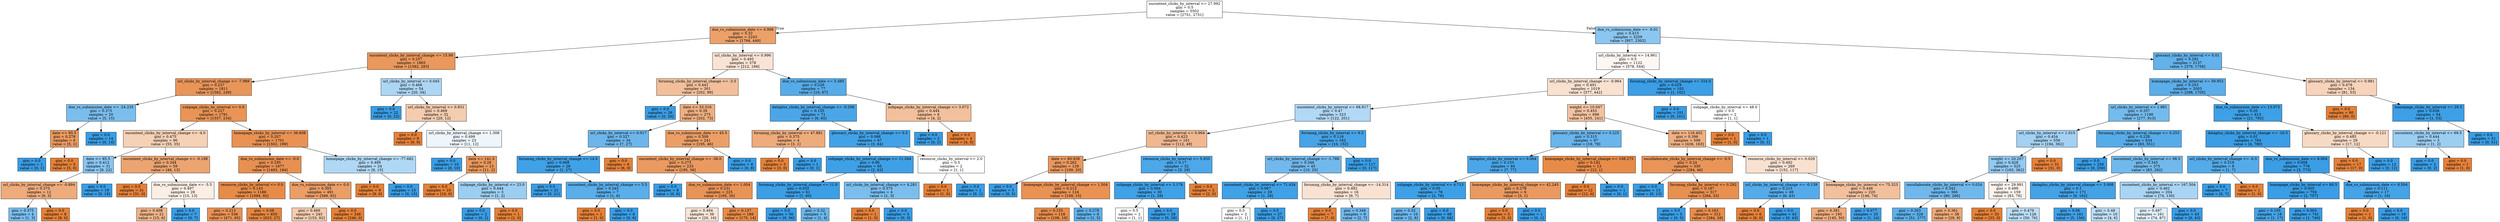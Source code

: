 digraph Tree {
node [shape=box, style="filled", color="black"] ;
0 [label="oucontent_clicks_by_interval <= 27.992\ngini = 0.5\nsamples = 5502\nvalue = [2751, 2751]", fillcolor="#e5813900"] ;
1 [label="due_vs_submission_date <= 0.998\ngini = 0.32\nsamples = 2243\nvalue = [1794, 449]", fillcolor="#e58139bf"] ;
0 -> 1 [labeldistance=2.5, labelangle=45, headlabel="True"] ;
2 [label="oucontent_clicks_by_interval_change <= 15.99\ngini = 0.257\nsamples = 1865\nvalue = [1582, 283]", fillcolor="#e58139d1"] ;
1 -> 2 ;
3 [label="url_clicks_by_interval_change <= -7.988\ngini = 0.237\nsamples = 1811\nvalue = [1562, 249]", fillcolor="#e58139d6"] ;
2 -> 3 ;
4 [label="due_vs_submission_date <= -24.235\ngini = 0.375\nsamples = 20\nvalue = [5, 15]", fillcolor="#399de5aa"] ;
3 -> 4 ;
5 [label="date <= 85.5\ngini = 0.278\nsamples = 6\nvalue = [5, 1]", fillcolor="#e58139cc"] ;
4 -> 5 ;
6 [label="gini = 0.0\nsamples = 1\nvalue = [0, 1]", fillcolor="#399de5ff"] ;
5 -> 6 ;
7 [label="gini = 0.0\nsamples = 5\nvalue = [5, 0]", fillcolor="#e58139ff"] ;
5 -> 7 ;
8 [label="gini = 0.0\nsamples = 14\nvalue = [0, 14]", fillcolor="#399de5ff"] ;
4 -> 8 ;
9 [label="subpage_clicks_by_interval <= 0.0\ngini = 0.227\nsamples = 1791\nvalue = [1557, 234]", fillcolor="#e58139d9"] ;
3 -> 9 ;
10 [label="oucontent_clicks_by_interval_change <= -4.0\ngini = 0.475\nsamples = 90\nvalue = [55, 35]", fillcolor="#e581395d"] ;
9 -> 10 ;
11 [label="date <= 85.5\ngini = 0.412\nsamples = 31\nvalue = [9, 22]", fillcolor="#399de597"] ;
10 -> 11 ;
12 [label="url_clicks_by_interval_change <= -0.894\ngini = 0.375\nsamples = 12\nvalue = [9, 3]", fillcolor="#e58139aa"] ;
11 -> 12 ;
13 [label="gini = 0.375\nsamples = 4\nvalue = [1, 3]", fillcolor="#399de5aa"] ;
12 -> 13 ;
14 [label="gini = 0.0\nsamples = 8\nvalue = [8, 0]", fillcolor="#e58139ff"] ;
12 -> 14 ;
15 [label="gini = 0.0\nsamples = 19\nvalue = [0, 19]", fillcolor="#399de5ff"] ;
11 -> 15 ;
16 [label="oucontent_clicks_by_interval_change <= -0.198\ngini = 0.344\nsamples = 59\nvalue = [46, 13]", fillcolor="#e58139b7"] ;
10 -> 16 ;
17 [label="gini = 0.0\nsamples = 31\nvalue = [31, 0]", fillcolor="#e58139ff"] ;
16 -> 17 ;
18 [label="due_vs_submission_date <= -5.5\ngini = 0.497\nsamples = 28\nvalue = [15, 13]", fillcolor="#e5813922"] ;
16 -> 18 ;
19 [label="gini = 0.408\nsamples = 21\nvalue = [15, 6]", fillcolor="#e5813999"] ;
18 -> 19 ;
20 [label="gini = 0.0\nsamples = 7\nvalue = [0, 7]", fillcolor="#399de5ff"] ;
18 -> 20 ;
21 [label="homepage_clicks_by_interval <= 36.608\ngini = 0.207\nsamples = 1701\nvalue = [1502, 199]", fillcolor="#e58139dd"] ;
9 -> 21 ;
22 [label="due_vs_submission_date <= -0.0\ngini = 0.195\nsamples = 1677\nvalue = [1493, 184]", fillcolor="#e58139e0"] ;
21 -> 22 ;
23 [label="resource_clicks_by_interval <= 0.0\ngini = 0.143\nsamples = 1186\nvalue = [1094, 92]", fillcolor="#e58139ea"] ;
22 -> 23 ;
24 [label="gini = 0.213\nsamples = 536\nvalue = [471, 65]", fillcolor="#e58139dc"] ;
23 -> 24 ;
25 [label="gini = 0.08\nsamples = 650\nvalue = [623, 27]", fillcolor="#e58139f4"] ;
23 -> 25 ;
26 [label="due_vs_submission_date <= 0.0\ngini = 0.305\nsamples = 491\nvalue = [399, 92]", fillcolor="#e58139c4"] ;
22 -> 26 ;
27 [label="gini = 0.469\nsamples = 245\nvalue = [153, 92]", fillcolor="#e5813966"] ;
26 -> 27 ;
28 [label="gini = 0.0\nsamples = 246\nvalue = [246, 0]", fillcolor="#e58139ff"] ;
26 -> 28 ;
29 [label="homepage_clicks_by_interval_change <= -77.682\ngini = 0.469\nsamples = 24\nvalue = [9, 15]", fillcolor="#399de566"] ;
21 -> 29 ;
30 [label="gini = 0.0\nsamples = 9\nvalue = [9, 0]", fillcolor="#e58139ff"] ;
29 -> 30 ;
31 [label="gini = 0.0\nsamples = 15\nvalue = [0, 15]", fillcolor="#399de5ff"] ;
29 -> 31 ;
32 [label="url_clicks_by_interval <= 0.045\ngini = 0.466\nsamples = 54\nvalue = [20, 34]", fillcolor="#399de569"] ;
2 -> 32 ;
33 [label="gini = 0.0\nsamples = 22\nvalue = [0, 22]", fillcolor="#399de5ff"] ;
32 -> 33 ;
34 [label="url_clicks_by_interval <= 0.831\ngini = 0.469\nsamples = 32\nvalue = [20, 12]", fillcolor="#e5813966"] ;
32 -> 34 ;
35 [label="gini = 0.0\nsamples = 9\nvalue = [9, 0]", fillcolor="#e58139ff"] ;
34 -> 35 ;
36 [label="url_clicks_by_interval_change <= 1.308\ngini = 0.499\nsamples = 23\nvalue = [11, 12]", fillcolor="#399de515"] ;
34 -> 36 ;
37 [label="gini = 0.0\nsamples = 10\nvalue = [0, 10]", fillcolor="#399de5ff"] ;
36 -> 37 ;
38 [label="date <= 141.5\ngini = 0.26\nsamples = 13\nvalue = [11, 2]", fillcolor="#e58139d1"] ;
36 -> 38 ;
39 [label="gini = 0.0\nsamples = 10\nvalue = [10, 0]", fillcolor="#e58139ff"] ;
38 -> 39 ;
40 [label="subpage_clicks_by_interval <= 23.0\ngini = 0.444\nsamples = 3\nvalue = [1, 2]", fillcolor="#399de57f"] ;
38 -> 40 ;
41 [label="gini = 0.0\nsamples = 2\nvalue = [0, 2]", fillcolor="#399de5ff"] ;
40 -> 41 ;
42 [label="gini = 0.0\nsamples = 1\nvalue = [1, 0]", fillcolor="#e58139ff"] ;
40 -> 42 ;
43 [label="url_clicks_by_interval <= 0.996\ngini = 0.493\nsamples = 378\nvalue = [212, 166]", fillcolor="#e5813937"] ;
1 -> 43 ;
44 [label="forumng_clicks_by_interval_change <= -3.5\ngini = 0.441\nsamples = 301\nvalue = [202, 99]", fillcolor="#e5813982"] ;
43 -> 44 ;
45 [label="gini = 0.0\nsamples = 26\nvalue = [0, 26]", fillcolor="#399de5ff"] ;
44 -> 45 ;
46 [label="date <= 33.316\ngini = 0.39\nsamples = 275\nvalue = [202, 73]", fillcolor="#e58139a3"] ;
44 -> 46 ;
47 [label="url_clicks_by_interval <= 0.017\ngini = 0.327\nsamples = 34\nvalue = [7, 27]", fillcolor="#399de5bd"] ;
46 -> 47 ;
48 [label="forumng_clicks_by_interval_change <= 14.5\ngini = 0.069\nsamples = 28\nvalue = [1, 27]", fillcolor="#399de5f6"] ;
47 -> 48 ;
49 [label="gini = 0.0\nsamples = 21\nvalue = [0, 21]", fillcolor="#399de5ff"] ;
48 -> 49 ;
50 [label="oucontent_clicks_by_interval_change <= 5.5\ngini = 0.245\nsamples = 7\nvalue = [1, 6]", fillcolor="#399de5d4"] ;
48 -> 50 ;
51 [label="gini = 0.0\nsamples = 1\nvalue = [1, 0]", fillcolor="#e58139ff"] ;
50 -> 51 ;
52 [label="gini = 0.0\nsamples = 6\nvalue = [0, 6]", fillcolor="#399de5ff"] ;
50 -> 52 ;
53 [label="gini = 0.0\nsamples = 6\nvalue = [6, 0]", fillcolor="#e58139ff"] ;
47 -> 53 ;
54 [label="due_vs_submission_date <= 45.5\ngini = 0.309\nsamples = 241\nvalue = [195, 46]", fillcolor="#e58139c3"] ;
46 -> 54 ;
55 [label="oucontent_clicks_by_interval_change <= -36.0\ngini = 0.273\nsamples = 233\nvalue = [195, 38]", fillcolor="#e58139cd"] ;
54 -> 55 ;
56 [label="gini = 0.0\nsamples = 8\nvalue = [0, 8]", fillcolor="#399de5ff"] ;
55 -> 56 ;
57 [label="due_vs_submission_date <= 1.004\ngini = 0.231\nsamples = 225\nvalue = [195, 30]", fillcolor="#e58139d8"] ;
55 -> 57 ;
58 [label="gini = 0.494\nsamples = 36\nvalue = [20, 16]", fillcolor="#e5813933"] ;
57 -> 58 ;
59 [label="gini = 0.137\nsamples = 189\nvalue = [175, 14]", fillcolor="#e58139eb"] ;
57 -> 59 ;
60 [label="gini = 0.0\nsamples = 8\nvalue = [0, 8]", fillcolor="#399de5ff"] ;
54 -> 60 ;
61 [label="due_vs_submission_date <= 5.485\ngini = 0.226\nsamples = 77\nvalue = [10, 67]", fillcolor="#399de5d9"] ;
43 -> 61 ;
62 [label="dataplus_clicks_by_interval_change <= -0.206\ngini = 0.155\nsamples = 71\nvalue = [6, 65]", fillcolor="#399de5e7"] ;
61 -> 62 ;
63 [label="forumng_clicks_by_interval <= 47.881\ngini = 0.375\nsamples = 4\nvalue = [3, 1]", fillcolor="#e58139aa"] ;
62 -> 63 ;
64 [label="gini = 0.0\nsamples = 3\nvalue = [3, 0]", fillcolor="#e58139ff"] ;
63 -> 64 ;
65 [label="gini = 0.0\nsamples = 1\nvalue = [0, 1]", fillcolor="#399de5ff"] ;
63 -> 65 ;
66 [label="glossary_clicks_by_interval_change <= 0.5\ngini = 0.086\nsamples = 67\nvalue = [3, 64]", fillcolor="#399de5f3"] ;
62 -> 66 ;
67 [label="subpage_clicks_by_interval_change <= 11.344\ngini = 0.06\nsamples = 65\nvalue = [2, 63]", fillcolor="#399de5f7"] ;
66 -> 67 ;
68 [label="forumng_clicks_by_interval_change <= 11.0\ngini = 0.032\nsamples = 61\nvalue = [1, 60]", fillcolor="#399de5fb"] ;
67 -> 68 ;
69 [label="gini = 0.0\nsamples = 56\nvalue = [0, 56]", fillcolor="#399de5ff"] ;
68 -> 69 ;
70 [label="gini = 0.32\nsamples = 5\nvalue = [1, 4]", fillcolor="#399de5bf"] ;
68 -> 70 ;
71 [label="url_clicks_by_interval_change <= 4.281\ngini = 0.375\nsamples = 4\nvalue = [1, 3]", fillcolor="#399de5aa"] ;
67 -> 71 ;
72 [label="gini = 0.0\nsamples = 1\nvalue = [1, 0]", fillcolor="#e58139ff"] ;
71 -> 72 ;
73 [label="gini = 0.0\nsamples = 3\nvalue = [0, 3]", fillcolor="#399de5ff"] ;
71 -> 73 ;
74 [label="resource_clicks_by_interval <= 2.0\ngini = 0.5\nsamples = 2\nvalue = [1, 1]", fillcolor="#e5813900"] ;
66 -> 74 ;
75 [label="gini = 0.0\nsamples = 1\nvalue = [1, 0]", fillcolor="#e58139ff"] ;
74 -> 75 ;
76 [label="gini = 0.0\nsamples = 1\nvalue = [0, 1]", fillcolor="#399de5ff"] ;
74 -> 76 ;
77 [label="subpage_clicks_by_interval_change <= 3.072\ngini = 0.444\nsamples = 6\nvalue = [4, 2]", fillcolor="#e581397f"] ;
61 -> 77 ;
78 [label="gini = 0.0\nsamples = 2\nvalue = [0, 2]", fillcolor="#399de5ff"] ;
77 -> 78 ;
79 [label="gini = 0.0\nsamples = 4\nvalue = [4, 0]", fillcolor="#e58139ff"] ;
77 -> 79 ;
80 [label="due_vs_submission_date <= -0.01\ngini = 0.415\nsamples = 3259\nvalue = [957, 2302]", fillcolor="#399de595"] ;
0 -> 80 [labeldistance=2.5, labelangle=-45, headlabel="False"] ;
81 [label="url_clicks_by_interval <= 14.961\ngini = 0.5\nsamples = 1122\nvalue = [578, 544]", fillcolor="#e581390f"] ;
80 -> 81 ;
82 [label="url_clicks_by_interval_change <= -0.964\ngini = 0.491\nsamples = 1019\nvalue = [577, 442]", fillcolor="#e581393c"] ;
81 -> 82 ;
83 [label="oucontent_clicks_by_interval <= 68.917\ngini = 0.47\nsamples = 323\nvalue = [122, 201]", fillcolor="#399de564"] ;
82 -> 83 ;
84 [label="url_clicks_by_interval <= 0.964\ngini = 0.423\nsamples = 161\nvalue = [112, 49]", fillcolor="#e581398f"] ;
83 -> 84 ;
85 [label="date <= 80.938\ngini = 0.262\nsamples = 129\nvalue = [109, 20]", fillcolor="#e58139d0"] ;
84 -> 85 ;
86 [label="gini = 0.0\nsamples = 5\nvalue = [0, 5]", fillcolor="#399de5ff"] ;
85 -> 86 ;
87 [label="homepage_clicks_by_interval_change <= 1.504\ngini = 0.213\nsamples = 124\nvalue = [109, 15]", fillcolor="#e58139dc"] ;
85 -> 87 ;
88 [label="gini = 0.155\nsamples = 118\nvalue = [108, 10]", fillcolor="#e58139e7"] ;
87 -> 88 ;
89 [label="gini = 0.278\nsamples = 6\nvalue = [1, 5]", fillcolor="#399de5cc"] ;
87 -> 89 ;
90 [label="resource_clicks_by_interval <= 5.935\ngini = 0.17\nsamples = 32\nvalue = [3, 29]", fillcolor="#399de5e5"] ;
84 -> 90 ;
91 [label="subpage_clicks_by_interval <= 3.176\ngini = 0.064\nsamples = 30\nvalue = [1, 29]", fillcolor="#399de5f6"] ;
90 -> 91 ;
92 [label="gini = 0.5\nsamples = 2\nvalue = [1, 1]", fillcolor="#e5813900"] ;
91 -> 92 ;
93 [label="gini = 0.0\nsamples = 28\nvalue = [0, 28]", fillcolor="#399de5ff"] ;
91 -> 93 ;
94 [label="gini = 0.0\nsamples = 2\nvalue = [2, 0]", fillcolor="#e58139ff"] ;
90 -> 94 ;
95 [label="forumng_clicks_by_interval <= 6.5\ngini = 0.116\nsamples = 162\nvalue = [10, 152]", fillcolor="#399de5ee"] ;
83 -> 95 ;
96 [label="url_clicks_by_interval_change <= -1.788\ngini = 0.346\nsamples = 45\nvalue = [10, 35]", fillcolor="#399de5b6"] ;
95 -> 96 ;
97 [label="oucontent_clicks_by_interval <= 71.434\ngini = 0.067\nsamples = 29\nvalue = [1, 28]", fillcolor="#399de5f6"] ;
96 -> 97 ;
98 [label="gini = 0.5\nsamples = 2\nvalue = [1, 1]", fillcolor="#e5813900"] ;
97 -> 98 ;
99 [label="gini = 0.0\nsamples = 27\nvalue = [0, 27]", fillcolor="#399de5ff"] ;
97 -> 99 ;
100 [label="forumng_clicks_by_interval_change <= -14.314\ngini = 0.492\nsamples = 16\nvalue = [9, 7]", fillcolor="#e5813939"] ;
96 -> 100 ;
101 [label="gini = 0.0\nsamples = 7\nvalue = [7, 0]", fillcolor="#e58139ff"] ;
100 -> 101 ;
102 [label="gini = 0.346\nsamples = 9\nvalue = [2, 7]", fillcolor="#399de5b6"] ;
100 -> 102 ;
103 [label="gini = 0.0\nsamples = 117\nvalue = [0, 117]", fillcolor="#399de5ff"] ;
95 -> 103 ;
104 [label="weight <= 10.047\ngini = 0.453\nsamples = 696\nvalue = [455, 241]", fillcolor="#e5813978"] ;
82 -> 104 ;
105 [label="glossary_clicks_by_interval <= 0.225\ngini = 0.315\nsamples = 97\nvalue = [19, 78]", fillcolor="#399de5c1"] ;
104 -> 105 ;
106 [label="dataplus_clicks_by_interval <= 0.064\ngini = 0.153\nsamples = 84\nvalue = [7, 77]", fillcolor="#399de5e8"] ;
105 -> 106 ;
107 [label="subpage_clicks_by_interval <= 4.713\ngini = 0.05\nsamples = 78\nvalue = [2, 76]", fillcolor="#399de5f8"] ;
106 -> 107 ;
108 [label="gini = 0.32\nsamples = 10\nvalue = [2, 8]", fillcolor="#399de5bf"] ;
107 -> 108 ;
109 [label="gini = 0.0\nsamples = 68\nvalue = [0, 68]", fillcolor="#399de5ff"] ;
107 -> 109 ;
110 [label="homepage_clicks_by_interval_change <= 42.245\ngini = 0.278\nsamples = 6\nvalue = [5, 1]", fillcolor="#e58139cc"] ;
106 -> 110 ;
111 [label="gini = 0.0\nsamples = 5\nvalue = [5, 0]", fillcolor="#e58139ff"] ;
110 -> 111 ;
112 [label="gini = 0.0\nsamples = 1\nvalue = [0, 1]", fillcolor="#399de5ff"] ;
110 -> 112 ;
113 [label="homepage_clicks_by_interval_change <= 108.275\ngini = 0.142\nsamples = 13\nvalue = [12, 1]", fillcolor="#e58139ea"] ;
105 -> 113 ;
114 [label="gini = 0.0\nsamples = 12\nvalue = [12, 0]", fillcolor="#e58139ff"] ;
113 -> 114 ;
115 [label="gini = 0.0\nsamples = 1\nvalue = [0, 1]", fillcolor="#399de5ff"] ;
113 -> 115 ;
116 [label="date <= 116.402\ngini = 0.396\nsamples = 599\nvalue = [436, 163]", fillcolor="#e58139a0"] ;
104 -> 116 ;
117 [label="oucollaborate_clicks_by_interval_change <= -0.5\ngini = 0.24\nsamples = 330\nvalue = [284, 46]", fillcolor="#e58139d6"] ;
116 -> 117 ;
118 [label="gini = 0.0\nsamples = 13\nvalue = [0, 13]", fillcolor="#399de5ff"] ;
117 -> 118 ;
119 [label="forumng_clicks_by_interval <= 0.292\ngini = 0.187\nsamples = 317\nvalue = [284, 33]", fillcolor="#e58139e1"] ;
117 -> 119 ;
120 [label="gini = 0.0\nsamples = 5\nvalue = [0, 5]", fillcolor="#399de5ff"] ;
119 -> 120 ;
121 [label="gini = 0.163\nsamples = 312\nvalue = [284, 28]", fillcolor="#e58139e6"] ;
119 -> 121 ;
122 [label="resource_clicks_by_interval <= 0.029\ngini = 0.492\nsamples = 269\nvalue = [152, 117]", fillcolor="#e581393b"] ;
116 -> 122 ;
123 [label="url_clicks_by_interval_change <= -0.139\ngini = 0.215\nsamples = 49\nvalue = [6, 43]", fillcolor="#399de5db"] ;
122 -> 123 ;
124 [label="gini = 0.0\nsamples = 6\nvalue = [6, 0]", fillcolor="#e58139ff"] ;
123 -> 124 ;
125 [label="gini = 0.0\nsamples = 43\nvalue = [0, 43]", fillcolor="#399de5ff"] ;
123 -> 125 ;
126 [label="homepage_clicks_by_interval <= 75.323\ngini = 0.446\nsamples = 220\nvalue = [146, 74]", fillcolor="#e581397e"] ;
122 -> 126 ;
127 [label="gini = 0.381\nsamples = 195\nvalue = [145, 50]", fillcolor="#e58139a7"] ;
126 -> 127 ;
128 [label="gini = 0.077\nsamples = 25\nvalue = [1, 24]", fillcolor="#399de5f4"] ;
126 -> 128 ;
129 [label="forumng_clicks_by_interval_change <= 324.0\ngini = 0.019\nsamples = 103\nvalue = [1, 102]", fillcolor="#399de5fc"] ;
81 -> 129 ;
130 [label="gini = 0.0\nsamples = 101\nvalue = [0, 101]", fillcolor="#399de5ff"] ;
129 -> 130 ;
131 [label="subpage_clicks_by_interval <= 48.0\ngini = 0.5\nsamples = 2\nvalue = [1, 1]", fillcolor="#e5813900"] ;
129 -> 131 ;
132 [label="gini = 0.0\nsamples = 1\nvalue = [1, 0]", fillcolor="#e58139ff"] ;
131 -> 132 ;
133 [label="gini = 0.0\nsamples = 1\nvalue = [0, 1]", fillcolor="#399de5ff"] ;
131 -> 133 ;
134 [label="glossary_clicks_by_interval <= 0.01\ngini = 0.292\nsamples = 2137\nvalue = [379, 1758]", fillcolor="#399de5c8"] ;
80 -> 134 ;
135 [label="homepage_clicks_by_interval <= 59.952\ngini = 0.253\nsamples = 2003\nvalue = [298, 1705]", fillcolor="#399de5d2"] ;
134 -> 135 ;
136 [label="url_clicks_by_interval <= 1.981\ngini = 0.357\nsamples = 1190\nvalue = [277, 913]", fillcolor="#399de5b2"] ;
135 -> 136 ;
137 [label="url_clicks_by_interval <= 1.015\ngini = 0.454\nsamples = 556\nvalue = [194, 362]", fillcolor="#399de576"] ;
136 -> 137 ;
138 [label="weight <= 20.207\ngini = 0.428\nsamples = 525\nvalue = [163, 362]", fillcolor="#399de58c"] ;
137 -> 138 ;
139 [label="oucollaborate_clicks_by_interval <= 0.024\ngini = 0.342\nsamples = 366\nvalue = [80, 286]", fillcolor="#399de5b8"] ;
138 -> 139 ;
140 [label="gini = 0.263\nsamples = 328\nvalue = [51, 277]", fillcolor="#399de5d0"] ;
139 -> 140 ;
141 [label="gini = 0.361\nsamples = 38\nvalue = [29, 9]", fillcolor="#e58139b0"] ;
139 -> 141 ;
142 [label="weight <= 29.991\ngini = 0.499\nsamples = 159\nvalue = [83, 76]", fillcolor="#e5813916"] ;
138 -> 142 ;
143 [label="gini = 0.0\nsamples = 33\nvalue = [33, 0]", fillcolor="#e58139ff"] ;
142 -> 143 ;
144 [label="gini = 0.479\nsamples = 126\nvalue = [50, 76]", fillcolor="#399de557"] ;
142 -> 144 ;
145 [label="gini = 0.0\nsamples = 31\nvalue = [31, 0]", fillcolor="#e58139ff"] ;
137 -> 145 ;
146 [label="forumng_clicks_by_interval_change <= 0.253\ngini = 0.228\nsamples = 634\nvalue = [83, 551]", fillcolor="#399de5d9"] ;
136 -> 146 ;
147 [label="gini = 0.0\nsamples = 259\nvalue = [0, 259]", fillcolor="#399de5ff"] ;
146 -> 147 ;
148 [label="oucontent_clicks_by_interval <= 98.5\ngini = 0.345\nsamples = 375\nvalue = [83, 292]", fillcolor="#399de5b7"] ;
146 -> 148 ;
149 [label="dataplus_clicks_by_interval_change <= 3.008\ngini = 0.1\nsamples = 171\nvalue = [9, 162]", fillcolor="#399de5f1"] ;
148 -> 149 ;
150 [label="gini = 0.06\nsamples = 161\nvalue = [5, 156]", fillcolor="#399de5f7"] ;
149 -> 150 ;
151 [label="gini = 0.48\nsamples = 10\nvalue = [4, 6]", fillcolor="#399de555"] ;
149 -> 151 ;
152 [label="oucontent_clicks_by_interval <= 167.504\ngini = 0.462\nsamples = 204\nvalue = [74, 130]", fillcolor="#399de56e"] ;
148 -> 152 ;
153 [label="gini = 0.497\nsamples = 161\nvalue = [74, 87]", fillcolor="#399de526"] ;
152 -> 153 ;
154 [label="gini = 0.0\nsamples = 43\nvalue = [0, 43]", fillcolor="#399de5ff"] ;
152 -> 154 ;
155 [label="due_vs_submission_date <= 13.073\ngini = 0.05\nsamples = 813\nvalue = [21, 792]", fillcolor="#399de5f8"] ;
135 -> 155 ;
156 [label="dataplus_clicks_by_interval_change <= -16.5\ngini = 0.01\nsamples = 784\nvalue = [4, 780]", fillcolor="#399de5fe"] ;
155 -> 156 ;
157 [label="url_clicks_by_interval_change <= -0.5\ngini = 0.219\nsamples = 8\nvalue = [1, 7]", fillcolor="#399de5db"] ;
156 -> 157 ;
158 [label="gini = 0.0\nsamples = 7\nvalue = [0, 7]", fillcolor="#399de5ff"] ;
157 -> 158 ;
159 [label="gini = 0.0\nsamples = 1\nvalue = [1, 0]", fillcolor="#e58139ff"] ;
157 -> 159 ;
160 [label="due_vs_submission_date <= 8.004\ngini = 0.008\nsamples = 776\nvalue = [3, 773]", fillcolor="#399de5fe"] ;
156 -> 160 ;
161 [label="homepage_clicks_by_interval <= 60.5\ngini = 0.005\nsamples = 759\nvalue = [2, 757]", fillcolor="#399de5fe"] ;
160 -> 161 ;
162 [label="gini = 0.105\nsamples = 18\nvalue = [1, 17]", fillcolor="#399de5f0"] ;
161 -> 162 ;
163 [label="gini = 0.003\nsamples = 741\nvalue = [1, 740]", fillcolor="#399de5ff"] ;
161 -> 163 ;
164 [label="due_vs_submission_date <= 8.504\ngini = 0.111\nsamples = 17\nvalue = [1, 16]", fillcolor="#399de5ef"] ;
160 -> 164 ;
165 [label="gini = 0.0\nsamples = 1\nvalue = [1, 0]", fillcolor="#e58139ff"] ;
164 -> 165 ;
166 [label="gini = 0.0\nsamples = 16\nvalue = [0, 16]", fillcolor="#399de5ff"] ;
164 -> 166 ;
167 [label="glossary_clicks_by_interval_change <= -0.121\ngini = 0.485\nsamples = 29\nvalue = [17, 12]", fillcolor="#e581394b"] ;
155 -> 167 ;
168 [label="gini = 0.0\nsamples = 17\nvalue = [17, 0]", fillcolor="#e58139ff"] ;
167 -> 168 ;
169 [label="gini = 0.0\nsamples = 12\nvalue = [0, 12]", fillcolor="#399de5ff"] ;
167 -> 169 ;
170 [label="glossary_clicks_by_interval <= 0.981\ngini = 0.478\nsamples = 134\nvalue = [81, 53]", fillcolor="#e5813958"] ;
134 -> 170 ;
171 [label="gini = 0.0\nsamples = 80\nvalue = [80, 0]", fillcolor="#e58139ff"] ;
170 -> 171 ;
172 [label="homepage_clicks_by_interval <= 20.5\ngini = 0.036\nsamples = 54\nvalue = [1, 53]", fillcolor="#399de5fa"] ;
170 -> 172 ;
173 [label="oucontent_clicks_by_interval <= 69.5\ngini = 0.444\nsamples = 3\nvalue = [1, 2]", fillcolor="#399de57f"] ;
172 -> 173 ;
174 [label="gini = 0.0\nsamples = 2\nvalue = [0, 2]", fillcolor="#399de5ff"] ;
173 -> 174 ;
175 [label="gini = 0.0\nsamples = 1\nvalue = [1, 0]", fillcolor="#e58139ff"] ;
173 -> 175 ;
176 [label="gini = 0.0\nsamples = 51\nvalue = [0, 51]", fillcolor="#399de5ff"] ;
172 -> 176 ;
}